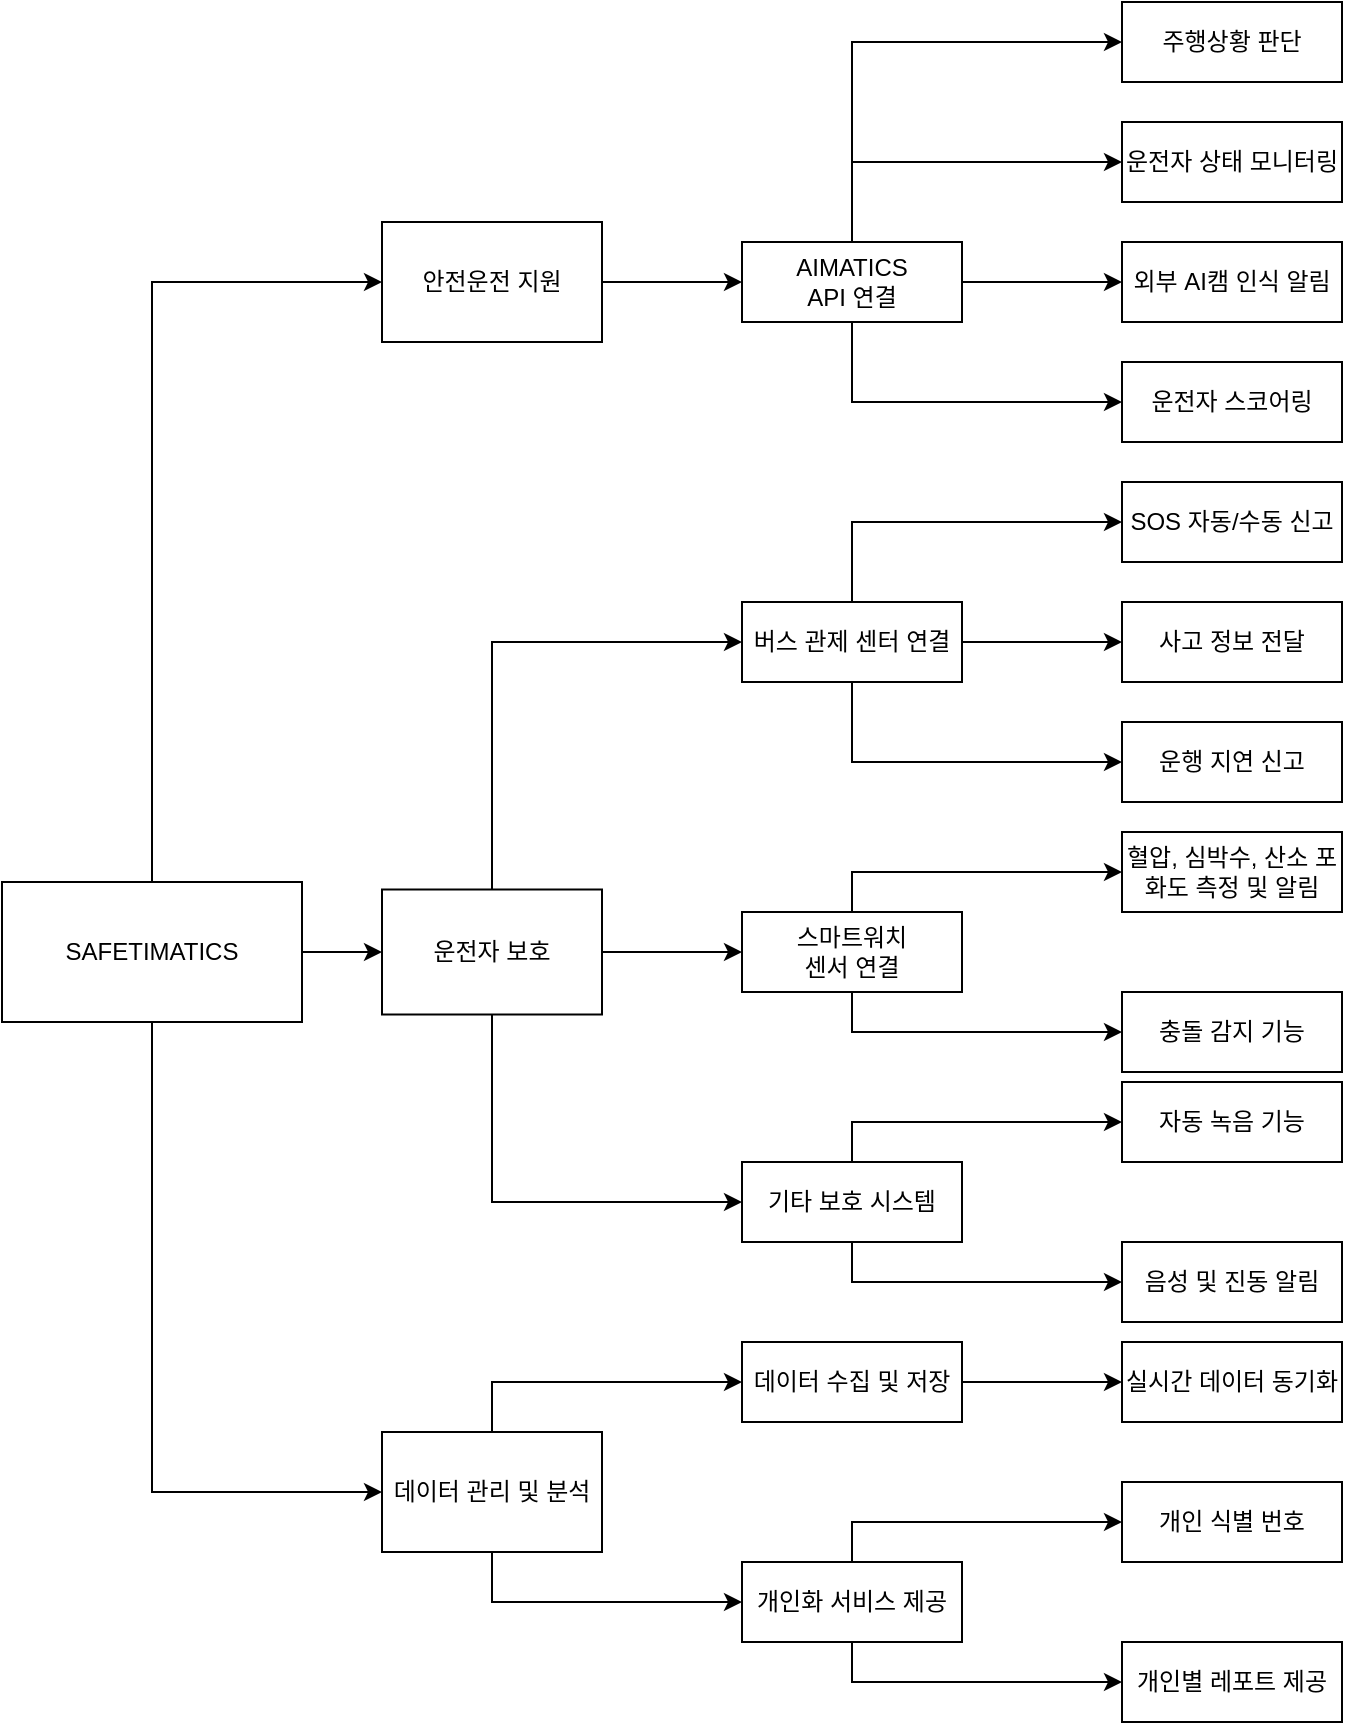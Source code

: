 <mxfile version="25.0.3" pages="3">
  <diagram name="페이지-1" id="l6jsERK50eljF_mwshCe">
    <mxGraphModel dx="695" dy="1899" grid="1" gridSize="10" guides="1" tooltips="1" connect="1" arrows="1" fold="1" page="1" pageScale="1" pageWidth="827" pageHeight="1169" math="0" shadow="0">
      <root>
        <mxCell id="0" />
        <mxCell id="1" parent="0" />
        <mxCell id="mBaUsVRjei22sfl_zwiO-31" style="edgeStyle=orthogonalEdgeStyle;rounded=0;orthogonalLoop=1;jettySize=auto;html=1;exitX=0.5;exitY=0;exitDx=0;exitDy=0;entryX=0;entryY=0.5;entryDx=0;entryDy=0;movable=1;cloneable=1;deletable=1;" parent="1" source="mBaUsVRjei22sfl_zwiO-1" target="mBaUsVRjei22sfl_zwiO-2" edge="1">
          <mxGeometry relative="1" as="geometry" />
        </mxCell>
        <mxCell id="mBaUsVRjei22sfl_zwiO-32" style="edgeStyle=orthogonalEdgeStyle;rounded=0;orthogonalLoop=1;jettySize=auto;html=1;exitX=0.5;exitY=1;exitDx=0;exitDy=0;entryX=0;entryY=0.5;entryDx=0;entryDy=0;movable=1;cloneable=1;deletable=1;" parent="1" source="mBaUsVRjei22sfl_zwiO-1" target="mBaUsVRjei22sfl_zwiO-4" edge="1">
          <mxGeometry relative="1" as="geometry" />
        </mxCell>
        <mxCell id="mBaUsVRjei22sfl_zwiO-33" style="edgeStyle=orthogonalEdgeStyle;rounded=0;orthogonalLoop=1;jettySize=auto;html=1;exitX=1;exitY=0.5;exitDx=0;exitDy=0;entryX=0;entryY=0.5;entryDx=0;entryDy=0;movable=1;cloneable=1;deletable=1;" parent="1" source="mBaUsVRjei22sfl_zwiO-1" target="mBaUsVRjei22sfl_zwiO-3" edge="1">
          <mxGeometry relative="1" as="geometry" />
        </mxCell>
        <mxCell id="mBaUsVRjei22sfl_zwiO-1" value="SAFETIMATICS" style="rounded=0;whiteSpace=wrap;html=1;movable=1;cloneable=1;deletable=1;" parent="1" vertex="1">
          <mxGeometry x="50" y="310" width="150" height="70" as="geometry" />
        </mxCell>
        <mxCell id="kzmwCPAxyPMJvmSYChxt-3" style="edgeStyle=orthogonalEdgeStyle;rounded=0;orthogonalLoop=1;jettySize=auto;html=1;exitX=1;exitY=0.5;exitDx=0;exitDy=0;" parent="1" source="mBaUsVRjei22sfl_zwiO-2" target="kzmwCPAxyPMJvmSYChxt-1" edge="1">
          <mxGeometry relative="1" as="geometry" />
        </mxCell>
        <mxCell id="mBaUsVRjei22sfl_zwiO-2" value="&lt;span style=&quot;background-color: initial;&quot;&gt;안전운전 지원&lt;/span&gt;" style="rounded=0;whiteSpace=wrap;html=1;movable=1;cloneable=1;deletable=1;" parent="1" vertex="1">
          <mxGeometry x="240" y="-20" width="110" height="60" as="geometry" />
        </mxCell>
        <mxCell id="kzmwCPAxyPMJvmSYChxt-11" style="edgeStyle=orthogonalEdgeStyle;rounded=0;orthogonalLoop=1;jettySize=auto;html=1;exitX=1;exitY=0.5;exitDx=0;exitDy=0;entryX=0;entryY=0.5;entryDx=0;entryDy=0;" parent="1" source="mBaUsVRjei22sfl_zwiO-3" target="kzmwCPAxyPMJvmSYChxt-9" edge="1">
          <mxGeometry relative="1" as="geometry" />
        </mxCell>
        <mxCell id="kzmwCPAxyPMJvmSYChxt-12" style="edgeStyle=orthogonalEdgeStyle;rounded=0;orthogonalLoop=1;jettySize=auto;html=1;exitX=0.5;exitY=0;exitDx=0;exitDy=0;entryX=0;entryY=0.5;entryDx=0;entryDy=0;" parent="1" source="mBaUsVRjei22sfl_zwiO-3" target="kzmwCPAxyPMJvmSYChxt-8" edge="1">
          <mxGeometry relative="1" as="geometry" />
        </mxCell>
        <mxCell id="kzmwCPAxyPMJvmSYChxt-28" style="edgeStyle=orthogonalEdgeStyle;rounded=0;orthogonalLoop=1;jettySize=auto;html=1;exitX=0.5;exitY=1;exitDx=0;exitDy=0;entryX=0;entryY=0.5;entryDx=0;entryDy=0;" parent="1" source="mBaUsVRjei22sfl_zwiO-3" target="kzmwCPAxyPMJvmSYChxt-10" edge="1">
          <mxGeometry relative="1" as="geometry" />
        </mxCell>
        <mxCell id="mBaUsVRjei22sfl_zwiO-3" value="운전자 보호" style="rounded=0;whiteSpace=wrap;html=1;movable=1;cloneable=1;deletable=1;" parent="1" vertex="1">
          <mxGeometry x="240" y="313.75" width="110" height="62.5" as="geometry" />
        </mxCell>
        <mxCell id="mBaUsVRjei22sfl_zwiO-43" style="edgeStyle=orthogonalEdgeStyle;rounded=0;orthogonalLoop=1;jettySize=auto;html=1;exitX=0.5;exitY=0;exitDx=0;exitDy=0;entryX=0;entryY=0.5;entryDx=0;entryDy=0;movable=1;cloneable=1;deletable=1;" parent="1" source="mBaUsVRjei22sfl_zwiO-4" target="mBaUsVRjei22sfl_zwiO-17" edge="1">
          <mxGeometry relative="1" as="geometry" />
        </mxCell>
        <mxCell id="kzmwCPAxyPMJvmSYChxt-34" style="edgeStyle=orthogonalEdgeStyle;rounded=0;orthogonalLoop=1;jettySize=auto;html=1;exitX=0.5;exitY=1;exitDx=0;exitDy=0;entryX=0;entryY=0.5;entryDx=0;entryDy=0;" parent="1" source="mBaUsVRjei22sfl_zwiO-4" target="mBaUsVRjei22sfl_zwiO-18" edge="1">
          <mxGeometry relative="1" as="geometry" />
        </mxCell>
        <mxCell id="mBaUsVRjei22sfl_zwiO-4" value="데이터 관리 및 분석" style="rounded=0;whiteSpace=wrap;html=1;movable=1;cloneable=1;deletable=1;" parent="1" vertex="1">
          <mxGeometry x="240" y="585" width="110" height="60" as="geometry" />
        </mxCell>
        <mxCell id="mBaUsVRjei22sfl_zwiO-64" style="edgeStyle=orthogonalEdgeStyle;rounded=0;orthogonalLoop=1;jettySize=auto;html=1;exitX=1;exitY=0.5;exitDx=0;exitDy=0;entryX=0;entryY=0.5;entryDx=0;entryDy=0;movable=1;cloneable=1;deletable=1;" parent="1" source="mBaUsVRjei22sfl_zwiO-17" target="mBaUsVRjei22sfl_zwiO-63" edge="1">
          <mxGeometry relative="1" as="geometry" />
        </mxCell>
        <mxCell id="mBaUsVRjei22sfl_zwiO-17" value="데이터 수집 및 저장" style="rounded=0;whiteSpace=wrap;html=1;movable=1;cloneable=1;deletable=1;" parent="1" vertex="1">
          <mxGeometry x="420" y="540" width="110" height="40" as="geometry" />
        </mxCell>
        <mxCell id="mBaUsVRjei22sfl_zwiO-67" style="edgeStyle=orthogonalEdgeStyle;rounded=0;orthogonalLoop=1;jettySize=auto;html=1;exitX=0.5;exitY=0;exitDx=0;exitDy=0;entryX=0;entryY=0.5;entryDx=0;entryDy=0;movable=1;cloneable=1;deletable=1;" parent="1" source="mBaUsVRjei22sfl_zwiO-18" target="mBaUsVRjei22sfl_zwiO-65" edge="1">
          <mxGeometry relative="1" as="geometry" />
        </mxCell>
        <mxCell id="mBaUsVRjei22sfl_zwiO-68" style="edgeStyle=orthogonalEdgeStyle;rounded=0;orthogonalLoop=1;jettySize=auto;html=1;exitX=0.5;exitY=1;exitDx=0;exitDy=0;entryX=0;entryY=0.5;entryDx=0;entryDy=0;movable=1;cloneable=1;deletable=1;" parent="1" source="mBaUsVRjei22sfl_zwiO-18" target="mBaUsVRjei22sfl_zwiO-66" edge="1">
          <mxGeometry relative="1" as="geometry" />
        </mxCell>
        <mxCell id="mBaUsVRjei22sfl_zwiO-18" value="개인화 서비스 제공" style="rounded=0;whiteSpace=wrap;html=1;movable=1;cloneable=1;deletable=1;" parent="1" vertex="1">
          <mxGeometry x="420" y="650" width="110" height="40" as="geometry" />
        </mxCell>
        <mxCell id="mBaUsVRjei22sfl_zwiO-63" value="실시간 데이터 동기화" style="rounded=0;whiteSpace=wrap;html=1;movable=1;cloneable=1;deletable=1;" parent="1" vertex="1">
          <mxGeometry x="610" y="540" width="110" height="40" as="geometry" />
        </mxCell>
        <mxCell id="mBaUsVRjei22sfl_zwiO-65" value="개인 식별 번호" style="rounded=0;whiteSpace=wrap;html=1;movable=1;cloneable=1;deletable=1;" parent="1" vertex="1">
          <mxGeometry x="610" y="610" width="110" height="40" as="geometry" />
        </mxCell>
        <mxCell id="mBaUsVRjei22sfl_zwiO-66" value="개인별 레포트 제공" style="rounded=0;whiteSpace=wrap;html=1;movable=1;cloneable=1;deletable=1;" parent="1" vertex="1">
          <mxGeometry x="610" y="690" width="110" height="40" as="geometry" />
        </mxCell>
        <mxCell id="kzmwCPAxyPMJvmSYChxt-6" style="edgeStyle=orthogonalEdgeStyle;rounded=0;orthogonalLoop=1;jettySize=auto;html=1;exitX=0.5;exitY=0;exitDx=0;exitDy=0;entryX=0;entryY=0.5;entryDx=0;entryDy=0;" parent="1" source="kzmwCPAxyPMJvmSYChxt-1" target="kzmwCPAxyPMJvmSYChxt-2" edge="1">
          <mxGeometry relative="1" as="geometry" />
        </mxCell>
        <mxCell id="kzmwCPAxyPMJvmSYChxt-7" style="edgeStyle=orthogonalEdgeStyle;rounded=0;orthogonalLoop=1;jettySize=auto;html=1;exitX=0.5;exitY=1;exitDx=0;exitDy=0;entryX=0;entryY=0.5;entryDx=0;entryDy=0;" parent="1" source="kzmwCPAxyPMJvmSYChxt-1" target="kzmwCPAxyPMJvmSYChxt-5" edge="1">
          <mxGeometry relative="1" as="geometry" />
        </mxCell>
        <mxCell id="kzmwCPAxyPMJvmSYChxt-33" style="edgeStyle=orthogonalEdgeStyle;rounded=0;orthogonalLoop=1;jettySize=auto;html=1;exitX=1;exitY=0.5;exitDx=0;exitDy=0;entryX=0;entryY=0.5;entryDx=0;entryDy=0;" parent="1" source="kzmwCPAxyPMJvmSYChxt-1" target="kzmwCPAxyPMJvmSYChxt-32" edge="1">
          <mxGeometry relative="1" as="geometry" />
        </mxCell>
        <mxCell id="6TGhr4ej5p2eb3gdCx7F-2" style="edgeStyle=orthogonalEdgeStyle;rounded=0;orthogonalLoop=1;jettySize=auto;html=1;exitX=0.5;exitY=0;exitDx=0;exitDy=0;entryX=0;entryY=0.5;entryDx=0;entryDy=0;" edge="1" parent="1" source="kzmwCPAxyPMJvmSYChxt-1" target="6TGhr4ej5p2eb3gdCx7F-1">
          <mxGeometry relative="1" as="geometry" />
        </mxCell>
        <mxCell id="kzmwCPAxyPMJvmSYChxt-1" value="AIMATICS&lt;div&gt;API 연결&lt;/div&gt;" style="rounded=0;whiteSpace=wrap;html=1;movable=1;cloneable=1;deletable=1;" parent="1" vertex="1">
          <mxGeometry x="420" y="-10" width="110" height="40" as="geometry" />
        </mxCell>
        <mxCell id="kzmwCPAxyPMJvmSYChxt-2" value="운전자 상태 모니터링" style="rounded=0;whiteSpace=wrap;html=1;movable=1;cloneable=1;deletable=1;" parent="1" vertex="1">
          <mxGeometry x="610" y="-70" width="110" height="40" as="geometry" />
        </mxCell>
        <mxCell id="kzmwCPAxyPMJvmSYChxt-5" value="운전자 스코어링" style="rounded=0;whiteSpace=wrap;html=1;movable=1;cloneable=1;deletable=1;" parent="1" vertex="1">
          <mxGeometry x="610" y="50" width="110" height="40" as="geometry" />
        </mxCell>
        <mxCell id="kzmwCPAxyPMJvmSYChxt-18" style="edgeStyle=orthogonalEdgeStyle;rounded=0;orthogonalLoop=1;jettySize=auto;html=1;exitX=0.5;exitY=0;exitDx=0;exitDy=0;entryX=0;entryY=0.5;entryDx=0;entryDy=0;" parent="1" source="kzmwCPAxyPMJvmSYChxt-8" target="kzmwCPAxyPMJvmSYChxt-13" edge="1">
          <mxGeometry relative="1" as="geometry" />
        </mxCell>
        <mxCell id="kzmwCPAxyPMJvmSYChxt-19" style="edgeStyle=orthogonalEdgeStyle;rounded=0;orthogonalLoop=1;jettySize=auto;html=1;exitX=1;exitY=0.5;exitDx=0;exitDy=0;entryX=0;entryY=0.5;entryDx=0;entryDy=0;" parent="1" source="kzmwCPAxyPMJvmSYChxt-8" target="kzmwCPAxyPMJvmSYChxt-14" edge="1">
          <mxGeometry relative="1" as="geometry" />
        </mxCell>
        <mxCell id="kzmwCPAxyPMJvmSYChxt-20" style="edgeStyle=orthogonalEdgeStyle;rounded=0;orthogonalLoop=1;jettySize=auto;html=1;exitX=0.5;exitY=1;exitDx=0;exitDy=0;entryX=0;entryY=0.5;entryDx=0;entryDy=0;" parent="1" source="kzmwCPAxyPMJvmSYChxt-8" target="kzmwCPAxyPMJvmSYChxt-15" edge="1">
          <mxGeometry relative="1" as="geometry" />
        </mxCell>
        <mxCell id="kzmwCPAxyPMJvmSYChxt-8" value="버스 관제 센터 연결" style="rounded=0;whiteSpace=wrap;html=1;movable=1;cloneable=1;deletable=1;" parent="1" vertex="1">
          <mxGeometry x="420" y="170" width="110" height="40" as="geometry" />
        </mxCell>
        <mxCell id="kzmwCPAxyPMJvmSYChxt-24" style="edgeStyle=orthogonalEdgeStyle;rounded=0;orthogonalLoop=1;jettySize=auto;html=1;exitX=0.5;exitY=0;exitDx=0;exitDy=0;entryX=0;entryY=0.5;entryDx=0;entryDy=0;" parent="1" source="kzmwCPAxyPMJvmSYChxt-9" target="kzmwCPAxyPMJvmSYChxt-16" edge="1">
          <mxGeometry relative="1" as="geometry" />
        </mxCell>
        <mxCell id="kzmwCPAxyPMJvmSYChxt-25" style="edgeStyle=orthogonalEdgeStyle;rounded=0;orthogonalLoop=1;jettySize=auto;html=1;exitX=0.5;exitY=1;exitDx=0;exitDy=0;entryX=0;entryY=0.5;entryDx=0;entryDy=0;" parent="1" source="kzmwCPAxyPMJvmSYChxt-9" target="kzmwCPAxyPMJvmSYChxt-23" edge="1">
          <mxGeometry relative="1" as="geometry" />
        </mxCell>
        <mxCell id="kzmwCPAxyPMJvmSYChxt-9" value="스마트워치&lt;div&gt;센서 연결&lt;/div&gt;" style="rounded=0;whiteSpace=wrap;html=1;movable=1;cloneable=1;deletable=1;" parent="1" vertex="1">
          <mxGeometry x="420" y="325" width="110" height="40" as="geometry" />
        </mxCell>
        <mxCell id="6TGhr4ej5p2eb3gdCx7F-3" style="edgeStyle=orthogonalEdgeStyle;rounded=0;orthogonalLoop=1;jettySize=auto;html=1;exitX=0.5;exitY=0;exitDx=0;exitDy=0;entryX=0;entryY=0.5;entryDx=0;entryDy=0;" edge="1" parent="1" source="kzmwCPAxyPMJvmSYChxt-10" target="kzmwCPAxyPMJvmSYChxt-27">
          <mxGeometry relative="1" as="geometry" />
        </mxCell>
        <mxCell id="6TGhr4ej5p2eb3gdCx7F-5" style="edgeStyle=orthogonalEdgeStyle;rounded=0;orthogonalLoop=1;jettySize=auto;html=1;exitX=0.5;exitY=1;exitDx=0;exitDy=0;entryX=0;entryY=0.5;entryDx=0;entryDy=0;" edge="1" parent="1" source="kzmwCPAxyPMJvmSYChxt-10" target="6TGhr4ej5p2eb3gdCx7F-4">
          <mxGeometry relative="1" as="geometry" />
        </mxCell>
        <mxCell id="kzmwCPAxyPMJvmSYChxt-10" value="기타 보호 시스템" style="rounded=0;whiteSpace=wrap;html=1;movable=1;cloneable=1;deletable=1;" parent="1" vertex="1">
          <mxGeometry x="420" y="450" width="110" height="40" as="geometry" />
        </mxCell>
        <mxCell id="kzmwCPAxyPMJvmSYChxt-13" value="SOS 자동/수동 신고" style="rounded=0;whiteSpace=wrap;html=1;movable=1;cloneable=1;deletable=1;" parent="1" vertex="1">
          <mxGeometry x="610" y="110" width="110" height="40" as="geometry" />
        </mxCell>
        <mxCell id="kzmwCPAxyPMJvmSYChxt-14" value="사고 정보 전달" style="rounded=0;whiteSpace=wrap;html=1;movable=1;cloneable=1;deletable=1;" parent="1" vertex="1">
          <mxGeometry x="610" y="170" width="110" height="40" as="geometry" />
        </mxCell>
        <mxCell id="kzmwCPAxyPMJvmSYChxt-15" value="운행 지연 신고" style="rounded=0;whiteSpace=wrap;html=1;movable=1;cloneable=1;deletable=1;" parent="1" vertex="1">
          <mxGeometry x="610" y="230" width="110" height="40" as="geometry" />
        </mxCell>
        <mxCell id="kzmwCPAxyPMJvmSYChxt-16" value="혈압, 심박수, 산소 포화도 측정 및 알림" style="rounded=0;whiteSpace=wrap;html=1;movable=1;cloneable=1;deletable=1;" parent="1" vertex="1">
          <mxGeometry x="610" y="285" width="110" height="40" as="geometry" />
        </mxCell>
        <mxCell id="kzmwCPAxyPMJvmSYChxt-23" value="충돌 감지 기능" style="rounded=0;whiteSpace=wrap;html=1;movable=1;cloneable=1;deletable=1;" parent="1" vertex="1">
          <mxGeometry x="610" y="365" width="110" height="40" as="geometry" />
        </mxCell>
        <mxCell id="kzmwCPAxyPMJvmSYChxt-27" value="자동 녹음 기능" style="rounded=0;whiteSpace=wrap;html=1;movable=1;cloneable=1;deletable=1;" parent="1" vertex="1">
          <mxGeometry x="610" y="410" width="110" height="40" as="geometry" />
        </mxCell>
        <mxCell id="kzmwCPAxyPMJvmSYChxt-32" value="외부 AI캠 인식 알림" style="rounded=0;whiteSpace=wrap;html=1;movable=1;cloneable=1;deletable=1;" parent="1" vertex="1">
          <mxGeometry x="610" y="-10" width="110" height="40" as="geometry" />
        </mxCell>
        <mxCell id="6TGhr4ej5p2eb3gdCx7F-1" value="주행상황 판단" style="rounded=0;whiteSpace=wrap;html=1;movable=1;cloneable=1;deletable=1;" vertex="1" parent="1">
          <mxGeometry x="610" y="-130" width="110" height="40" as="geometry" />
        </mxCell>
        <mxCell id="6TGhr4ej5p2eb3gdCx7F-4" value="음성 및 진동 알림" style="rounded=0;whiteSpace=wrap;html=1;movable=1;cloneable=1;deletable=1;" vertex="1" parent="1">
          <mxGeometry x="610" y="490" width="110" height="40" as="geometry" />
        </mxCell>
      </root>
    </mxGraphModel>
  </diagram>
  <diagram id="6OB_MRdJddkfXvSc6wAI" name="페이지-2">
    <mxGraphModel dx="1622" dy="1166" grid="1" gridSize="10" guides="1" tooltips="1" connect="1" arrows="1" fold="1" page="0" pageScale="1" pageWidth="827" pageHeight="1169" math="0" shadow="0">
      <root>
        <mxCell id="0" />
        <mxCell id="1" parent="0" />
        <mxCell id="8IqSX-kD89b2BUwdz8Q9-54" value="" style="rounded=1;whiteSpace=wrap;html=1;" parent="1" vertex="1">
          <mxGeometry x="-470" y="-130" width="580" height="640" as="geometry" />
        </mxCell>
        <mxCell id="8IqSX-kD89b2BUwdz8Q9-25" style="edgeStyle=orthogonalEdgeStyle;rounded=0;orthogonalLoop=1;jettySize=auto;html=1;exitX=0.5;exitY=1;exitDx=0;exitDy=0;entryX=0.5;entryY=0;entryDx=0;entryDy=0;" parent="1" source="8IqSX-kD89b2BUwdz8Q9-2" target="8IqSX-kD89b2BUwdz8Q9-22" edge="1">
          <mxGeometry relative="1" as="geometry" />
        </mxCell>
        <mxCell id="8IqSX-kD89b2BUwdz8Q9-2" value="A.I.CAM&lt;div&gt;Roadscope&lt;/div&gt;" style="rounded=1;whiteSpace=wrap;html=1;fillColor=#EDEDED;" parent="1" vertex="1">
          <mxGeometry x="-383" y="-59" width="120" height="60" as="geometry" />
        </mxCell>
        <mxCell id="8IqSX-kD89b2BUwdz8Q9-36" style="edgeStyle=orthogonalEdgeStyle;rounded=0;orthogonalLoop=1;jettySize=auto;html=1;exitX=1;exitY=0.5;exitDx=0;exitDy=0;entryX=0.5;entryY=0;entryDx=0;entryDy=0;" parent="1" source="8IqSX-kD89b2BUwdz8Q9-3" target="8IqSX-kD89b2BUwdz8Q9-28" edge="1">
          <mxGeometry relative="1" as="geometry" />
        </mxCell>
        <mxCell id="8IqSX-kD89b2BUwdz8Q9-3" value="&lt;span style=&quot;background-color: initial;&quot;&gt;스마트워치&lt;/span&gt;" style="rounded=1;whiteSpace=wrap;html=1;fillColor=#EDEDED;" parent="1" vertex="1">
          <mxGeometry x="-154" y="-59" width="120" height="60" as="geometry" />
        </mxCell>
        <mxCell id="8IqSX-kD89b2BUwdz8Q9-7" value="" style="edgeStyle=orthogonalEdgeStyle;rounded=0;orthogonalLoop=1;jettySize=auto;html=1;exitX=0.5;exitY=1;exitDx=0;exitDy=0;entryX=0.5;entryY=0;entryDx=0;entryDy=0;" parent="1" source="8IqSX-kD89b2BUwdz8Q9-4" target="8IqSX-kD89b2BUwdz8Q9-6" edge="1">
          <mxGeometry x="-0.231" y="14" relative="1" as="geometry">
            <mxPoint as="offset" />
          </mxGeometry>
        </mxCell>
        <mxCell id="8IqSX-kD89b2BUwdz8Q9-4" value="4G-LTE&lt;div&gt;Router&lt;/div&gt;" style="rounded=1;whiteSpace=wrap;html=1;" parent="1" vertex="1">
          <mxGeometry x="-383" y="151" width="120" height="60" as="geometry" />
        </mxCell>
        <mxCell id="8IqSX-kD89b2BUwdz8Q9-6" value="클라우드" style="rounded=1;whiteSpace=wrap;html=1;fillColor=#EDEDED;" parent="1" vertex="1">
          <mxGeometry x="-383" y="262" width="120" height="60" as="geometry" />
        </mxCell>
        <mxCell id="8IqSX-kD89b2BUwdz8Q9-34" style="edgeStyle=orthogonalEdgeStyle;rounded=0;orthogonalLoop=1;jettySize=auto;html=1;exitX=0.5;exitY=0;exitDx=0;exitDy=0;entryX=0.5;entryY=1;entryDx=0;entryDy=0;" parent="1" source="8IqSX-kD89b2BUwdz8Q9-8" target="8IqSX-kD89b2BUwdz8Q9-27" edge="1">
          <mxGeometry relative="1" as="geometry" />
        </mxCell>
        <mxCell id="8IqSX-kD89b2BUwdz8Q9-8" value="Server" style="rounded=1;whiteSpace=wrap;html=1;fillColor=#EDEDED;" parent="1" vertex="1">
          <mxGeometry x="-154" y="262" width="120" height="60" as="geometry" />
        </mxCell>
        <mxCell id="8IqSX-kD89b2BUwdz8Q9-9" value="API" style="endArrow=classic;startArrow=classic;html=1;rounded=0;exitX=1;exitY=0.5;exitDx=0;exitDy=0;entryX=0;entryY=0.5;entryDx=0;entryDy=0;" parent="1" source="8IqSX-kD89b2BUwdz8Q9-6" target="8IqSX-kD89b2BUwdz8Q9-8" edge="1">
          <mxGeometry width="50" height="50" relative="1" as="geometry">
            <mxPoint x="-31" y="221" as="sourcePoint" />
            <mxPoint x="19" y="171" as="targetPoint" />
          </mxGeometry>
        </mxCell>
        <mxCell id="8IqSX-kD89b2BUwdz8Q9-10" value="aid 웹 서비스" style="rounded=1;whiteSpace=wrap;html=1;fillColor=#EDEDED;" parent="1" vertex="1">
          <mxGeometry x="-154" y="389" width="120" height="60" as="geometry" />
        </mxCell>
        <mxCell id="8IqSX-kD89b2BUwdz8Q9-26" style="edgeStyle=orthogonalEdgeStyle;rounded=0;orthogonalLoop=1;jettySize=auto;html=1;exitX=0.5;exitY=1;exitDx=0;exitDy=0;entryX=0.5;entryY=0;entryDx=0;entryDy=0;" parent="1" source="8IqSX-kD89b2BUwdz8Q9-22" target="8IqSX-kD89b2BUwdz8Q9-4" edge="1">
          <mxGeometry relative="1" as="geometry" />
        </mxCell>
        <mxCell id="8IqSX-kD89b2BUwdz8Q9-22" value="사각지대 및&lt;div&gt;위험 운전 감지&lt;/div&gt;" style="ellipse;whiteSpace=wrap;html=1;" parent="1" vertex="1">
          <mxGeometry x="-383" y="36" width="120" height="80" as="geometry" />
        </mxCell>
        <mxCell id="8IqSX-kD89b2BUwdz8Q9-35" style="edgeStyle=orthogonalEdgeStyle;rounded=0;orthogonalLoop=1;jettySize=auto;html=1;exitX=0.5;exitY=0;exitDx=0;exitDy=0;entryX=0.5;entryY=1;entryDx=0;entryDy=0;" parent="1" source="8IqSX-kD89b2BUwdz8Q9-27" target="8IqSX-kD89b2BUwdz8Q9-3" edge="1">
          <mxGeometry relative="1" as="geometry" />
        </mxCell>
        <mxCell id="8IqSX-kD89b2BUwdz8Q9-27" value="&lt;span style=&quot;font-size: 11px; text-wrap-mode: nowrap;&quot;&gt;실시간 AI캠&lt;/span&gt;&lt;div style=&quot;font-size: 11px; text-wrap-mode: nowrap;&quot;&gt;감지 경고&amp;nbsp;&lt;span style=&quot;background-color: initial;&quot;&gt;전송&lt;/span&gt;&lt;/div&gt;" style="ellipse;whiteSpace=wrap;html=1;" parent="1" vertex="1">
          <mxGeometry x="-154" y="36" width="120" height="80" as="geometry" />
        </mxCell>
        <mxCell id="8IqSX-kD89b2BUwdz8Q9-37" style="edgeStyle=orthogonalEdgeStyle;rounded=0;orthogonalLoop=1;jettySize=auto;html=1;exitX=0.5;exitY=1;exitDx=0;exitDy=0;entryX=1;entryY=0.5;entryDx=0;entryDy=0;" parent="1" source="8IqSX-kD89b2BUwdz8Q9-28" target="8IqSX-kD89b2BUwdz8Q9-8" edge="1">
          <mxGeometry relative="1" as="geometry" />
        </mxCell>
        <mxCell id="8IqSX-kD89b2BUwdz8Q9-28" value="&lt;span style=&quot;font-size: 11px; text-wrap-mode: nowrap;&quot;&gt;실시간 센서&amp;nbsp;&lt;/span&gt;&lt;div&gt;&lt;span style=&quot;font-size: 11px; text-wrap-mode: nowrap;&quot;&gt;데이터&amp;nbsp;&lt;/span&gt;&lt;span style=&quot;font-size: 11px; text-wrap-mode: nowrap; background-color: initial;&quot;&gt;수집&lt;/span&gt;&lt;/div&gt;&lt;div&gt;&lt;span style=&quot;font-size: 11px; text-wrap-mode: nowrap; background-color: initial;&quot;&gt;전송&lt;/span&gt;&lt;/div&gt;" style="ellipse;whiteSpace=wrap;html=1;" parent="1" vertex="1">
          <mxGeometry x="-30" y="141" width="120" height="80" as="geometry" />
        </mxCell>
        <mxCell id="8IqSX-kD89b2BUwdz8Q9-38" value="&lt;span style=&quot;font-size: 11px; text-wrap-mode: nowrap;&quot;&gt;데이터 수집&lt;/span&gt;&lt;div&gt;&lt;span style=&quot;font-size: 11px; text-wrap-mode: nowrap;&quot;&gt;및 분석&lt;/span&gt;&lt;/div&gt;" style="ellipse;whiteSpace=wrap;html=1;" parent="1" vertex="1">
          <mxGeometry x="-383" y="379" width="120" height="80" as="geometry" />
        </mxCell>
        <mxCell id="8IqSX-kD89b2BUwdz8Q9-41" value="" style="endArrow=classic;startArrow=classic;html=1;rounded=0;exitX=0.5;exitY=1;exitDx=0;exitDy=0;entryX=0.5;entryY=0;entryDx=0;entryDy=0;" parent="1" source="8IqSX-kD89b2BUwdz8Q9-6" target="8IqSX-kD89b2BUwdz8Q9-38" edge="1">
          <mxGeometry width="50" height="50" relative="1" as="geometry">
            <mxPoint x="-141" y="161" as="sourcePoint" />
            <mxPoint x="-91" y="111" as="targetPoint" />
          </mxGeometry>
        </mxCell>
        <mxCell id="8IqSX-kD89b2BUwdz8Q9-42" value="" style="endArrow=classic;startArrow=classic;html=1;rounded=0;exitX=0;exitY=0.5;exitDx=0;exitDy=0;entryX=1;entryY=0.5;entryDx=0;entryDy=0;" parent="1" source="8IqSX-kD89b2BUwdz8Q9-10" target="8IqSX-kD89b2BUwdz8Q9-38" edge="1">
          <mxGeometry width="50" height="50" relative="1" as="geometry">
            <mxPoint x="-141" y="161" as="sourcePoint" />
            <mxPoint x="-196" y="91" as="targetPoint" />
          </mxGeometry>
        </mxCell>
        <mxCell id="8IqSX-kD89b2BUwdz8Q9-47" value="" style="endArrow=none;dashed=1;html=1;dashPattern=1 3;strokeWidth=2;rounded=0;" parent="1" edge="1">
          <mxGeometry width="50" height="50" relative="1" as="geometry">
            <mxPoint x="-426" y="470" as="sourcePoint" />
            <mxPoint x="-426" y="-82" as="targetPoint" />
          </mxGeometry>
        </mxCell>
        <mxCell id="8IqSX-kD89b2BUwdz8Q9-48" value="" style="endArrow=none;dashed=1;html=1;dashPattern=1 3;strokeWidth=2;rounded=0;" parent="1" edge="1">
          <mxGeometry width="50" height="50" relative="1" as="geometry">
            <mxPoint x="-220" y="350" as="sourcePoint" />
            <mxPoint x="-220" y="-80" as="targetPoint" />
          </mxGeometry>
        </mxCell>
        <mxCell id="8IqSX-kD89b2BUwdz8Q9-49" value="" style="endArrow=none;dashed=1;html=1;dashPattern=1 3;strokeWidth=2;rounded=0;" parent="1" edge="1">
          <mxGeometry width="50" height="50" relative="1" as="geometry">
            <mxPoint x="-220" y="-80" as="sourcePoint" />
            <mxPoint x="-429" y="-80" as="targetPoint" />
          </mxGeometry>
        </mxCell>
        <mxCell id="8IqSX-kD89b2BUwdz8Q9-50" value="" style="endArrow=none;dashed=1;html=1;dashPattern=1 3;strokeWidth=2;rounded=0;" parent="1" edge="1">
          <mxGeometry width="50" height="50" relative="1" as="geometry">
            <mxPoint x="10" y="480" as="sourcePoint" />
            <mxPoint x="-430" y="480" as="targetPoint" />
          </mxGeometry>
        </mxCell>
        <mxCell id="8IqSX-kD89b2BUwdz8Q9-51" value="" style="endArrow=none;dashed=1;html=1;dashPattern=1 3;strokeWidth=2;rounded=0;" parent="1" edge="1">
          <mxGeometry width="50" height="50" relative="1" as="geometry">
            <mxPoint x="10" y="470" as="sourcePoint" />
            <mxPoint x="10" y="350" as="targetPoint" />
          </mxGeometry>
        </mxCell>
        <mxCell id="8IqSX-kD89b2BUwdz8Q9-52" value="" style="endArrow=none;dashed=1;html=1;dashPattern=1 3;strokeWidth=2;rounded=0;" parent="1" edge="1">
          <mxGeometry width="50" height="50" relative="1" as="geometry">
            <mxPoint x="10" y="350" as="sourcePoint" />
            <mxPoint x="-220" y="350" as="targetPoint" />
          </mxGeometry>
        </mxCell>
        <mxCell id="8IqSX-kD89b2BUwdz8Q9-53" value="AIMATICS" style="text;html=1;align=center;verticalAlign=middle;resizable=0;points=[];autosize=1;strokeColor=none;fillColor=none;" parent="1" vertex="1">
          <mxGeometry x="-430" y="-112" width="80" height="30" as="geometry" />
        </mxCell>
        <mxCell id="8IqSX-kD89b2BUwdz8Q9-55" value="&lt;font style=&quot;font-size: 18px;&quot;&gt;&lt;b&gt;SAFETIMATICS&lt;/b&gt;&lt;/font&gt;" style="text;html=1;align=center;verticalAlign=middle;resizable=0;points=[];autosize=1;strokeColor=none;fillColor=none;" parent="1" vertex="1">
          <mxGeometry x="-260" y="-170" width="160" height="40" as="geometry" />
        </mxCell>
      </root>
    </mxGraphModel>
  </diagram>
  <diagram id="t02feFB2NrVQyLMN-R6v" name="페이지-3">
    <mxGraphModel dx="675" dy="921" grid="0" gridSize="10" guides="1" tooltips="1" connect="1" arrows="1" fold="1" page="0" pageScale="1" pageWidth="827" pageHeight="1169" math="0" shadow="0">
      <root>
        <mxCell id="0" />
        <mxCell id="1" parent="0" />
        <mxCell id="iGX2UbNs9hSxGfQQ7623-55" style="edgeStyle=orthogonalEdgeStyle;rounded=0;orthogonalLoop=1;jettySize=auto;html=1;exitX=0.5;exitY=1;exitDx=0;exitDy=0;entryX=0.5;entryY=0;entryDx=0;entryDy=0;" edge="1" parent="1" source="FmA28T8u4epWjLxd7Why-1" target="FmA28T8u4epWjLxd7Why-2">
          <mxGeometry relative="1" as="geometry" />
        </mxCell>
        <mxCell id="iGX2UbNs9hSxGfQQ7623-56" style="edgeStyle=orthogonalEdgeStyle;rounded=0;orthogonalLoop=1;jettySize=auto;html=1;exitX=0.5;exitY=1;exitDx=0;exitDy=0;entryX=0.5;entryY=0;entryDx=0;entryDy=0;" edge="1" parent="1" source="FmA28T8u4epWjLxd7Why-1" target="FmA28T8u4epWjLxd7Why-4">
          <mxGeometry relative="1" as="geometry" />
        </mxCell>
        <mxCell id="FmA28T8u4epWjLxd7Why-1" value="SAFETIMATICS 설계" style="rounded=0;whiteSpace=wrap;html=1;fillColor=#FFB366;" parent="1" vertex="1">
          <mxGeometry x="334" y="-96" width="148" height="46" as="geometry" />
        </mxCell>
        <mxCell id="iGX2UbNs9hSxGfQQ7623-1" style="edgeStyle=orthogonalEdgeStyle;rounded=0;orthogonalLoop=1;jettySize=auto;html=1;exitX=0;exitY=0.5;exitDx=0;exitDy=0;entryX=0;entryY=0.5;entryDx=0;entryDy=0;" edge="1" parent="1" source="FmA28T8u4epWjLxd7Why-2" target="FmA28T8u4epWjLxd7Why-6">
          <mxGeometry relative="1" as="geometry" />
        </mxCell>
        <mxCell id="iGX2UbNs9hSxGfQQ7623-2" style="edgeStyle=orthogonalEdgeStyle;rounded=0;orthogonalLoop=1;jettySize=auto;html=1;exitX=0;exitY=0.5;exitDx=0;exitDy=0;entryX=0;entryY=0.5;entryDx=0;entryDy=0;" edge="1" parent="1" source="FmA28T8u4epWjLxd7Why-2" target="FmA28T8u4epWjLxd7Why-7">
          <mxGeometry relative="1" as="geometry" />
        </mxCell>
        <mxCell id="iGX2UbNs9hSxGfQQ7623-3" style="edgeStyle=orthogonalEdgeStyle;rounded=0;orthogonalLoop=1;jettySize=auto;html=1;exitX=0;exitY=0.5;exitDx=0;exitDy=0;entryX=0;entryY=0.5;entryDx=0;entryDy=0;" edge="1" parent="1" source="FmA28T8u4epWjLxd7Why-2" target="FmA28T8u4epWjLxd7Why-8">
          <mxGeometry relative="1" as="geometry" />
        </mxCell>
        <mxCell id="FmA28T8u4epWjLxd7Why-2" value="시스템 설계" style="rounded=0;whiteSpace=wrap;html=1;fillColor=#FFFF99;" parent="1" vertex="1">
          <mxGeometry x="87" y="17" width="144" height="47" as="geometry" />
        </mxCell>
        <mxCell id="iGX2UbNs9hSxGfQQ7623-4" style="edgeStyle=orthogonalEdgeStyle;rounded=0;orthogonalLoop=1;jettySize=auto;html=1;exitX=0;exitY=0.5;exitDx=0;exitDy=0;entryX=0;entryY=0.5;entryDx=0;entryDy=0;" edge="1" parent="1" source="FmA28T8u4epWjLxd7Why-3" target="FmA28T8u4epWjLxd7Why-9">
          <mxGeometry relative="1" as="geometry" />
        </mxCell>
        <mxCell id="iGX2UbNs9hSxGfQQ7623-5" style="edgeStyle=orthogonalEdgeStyle;rounded=0;orthogonalLoop=1;jettySize=auto;html=1;exitX=0;exitY=0.5;exitDx=0;exitDy=0;entryX=0;entryY=0.5;entryDx=0;entryDy=0;" edge="1" parent="1" source="FmA28T8u4epWjLxd7Why-3" target="FmA28T8u4epWjLxd7Why-10">
          <mxGeometry relative="1" as="geometry" />
        </mxCell>
        <mxCell id="FmA28T8u4epWjLxd7Why-3" value="AIMATICS 시스템 연동" style="rounded=0;whiteSpace=wrap;html=1;fillColor=#FFFF99;" parent="1" vertex="1">
          <mxGeometry x="86" y="321" width="144" height="47" as="geometry" />
        </mxCell>
        <mxCell id="iGX2UbNs9hSxGfQQ7623-6" style="edgeStyle=orthogonalEdgeStyle;rounded=0;orthogonalLoop=1;jettySize=auto;html=1;exitX=0;exitY=0.5;exitDx=0;exitDy=0;entryX=0;entryY=0.5;entryDx=0;entryDy=0;" edge="1" parent="1" source="FmA28T8u4epWjLxd7Why-4" target="FmA28T8u4epWjLxd7Why-12">
          <mxGeometry relative="1" as="geometry" />
        </mxCell>
        <mxCell id="iGX2UbNs9hSxGfQQ7623-7" style="edgeStyle=orthogonalEdgeStyle;rounded=0;orthogonalLoop=1;jettySize=auto;html=1;exitX=0;exitY=0.5;exitDx=0;exitDy=0;entryX=0;entryY=0.5;entryDx=0;entryDy=0;" edge="1" parent="1" source="FmA28T8u4epWjLxd7Why-4" target="FmA28T8u4epWjLxd7Why-13">
          <mxGeometry relative="1" as="geometry" />
        </mxCell>
        <mxCell id="iGX2UbNs9hSxGfQQ7623-8" style="edgeStyle=orthogonalEdgeStyle;rounded=0;orthogonalLoop=1;jettySize=auto;html=1;exitX=0;exitY=0.5;exitDx=0;exitDy=0;entryX=0;entryY=0.5;entryDx=0;entryDy=0;" edge="1" parent="1" source="FmA28T8u4epWjLxd7Why-4" target="FmA28T8u4epWjLxd7Why-14">
          <mxGeometry relative="1" as="geometry" />
        </mxCell>
        <mxCell id="iGX2UbNs9hSxGfQQ7623-9" style="edgeStyle=orthogonalEdgeStyle;rounded=0;orthogonalLoop=1;jettySize=auto;html=1;exitX=0;exitY=0.5;exitDx=0;exitDy=0;entryX=0;entryY=0.5;entryDx=0;entryDy=0;" edge="1" parent="1" source="FmA28T8u4epWjLxd7Why-4" target="FmA28T8u4epWjLxd7Why-15">
          <mxGeometry relative="1" as="geometry" />
        </mxCell>
        <mxCell id="FmA28T8u4epWjLxd7Why-4" value="스마트워치 앱 개발" style="rounded=0;whiteSpace=wrap;html=1;fillColor=#FFFF99;" parent="1" vertex="1">
          <mxGeometry x="336" y="17" width="144" height="47" as="geometry" />
        </mxCell>
        <mxCell id="iGX2UbNs9hSxGfQQ7623-10" style="edgeStyle=orthogonalEdgeStyle;rounded=0;orthogonalLoop=1;jettySize=auto;html=1;exitX=0;exitY=0.5;exitDx=0;exitDy=0;entryX=0;entryY=0.5;entryDx=0;entryDy=0;" edge="1" parent="1" source="FmA28T8u4epWjLxd7Why-5" target="FmA28T8u4epWjLxd7Why-16">
          <mxGeometry relative="1" as="geometry" />
        </mxCell>
        <mxCell id="iGX2UbNs9hSxGfQQ7623-11" style="edgeStyle=orthogonalEdgeStyle;rounded=0;orthogonalLoop=1;jettySize=auto;html=1;exitX=0;exitY=0.5;exitDx=0;exitDy=0;entryX=0;entryY=0.5;entryDx=0;entryDy=0;" edge="1" parent="1" source="FmA28T8u4epWjLxd7Why-5" target="FmA28T8u4epWjLxd7Why-17">
          <mxGeometry relative="1" as="geometry" />
        </mxCell>
        <mxCell id="iGX2UbNs9hSxGfQQ7623-12" style="edgeStyle=orthogonalEdgeStyle;rounded=0;orthogonalLoop=1;jettySize=auto;html=1;exitX=0;exitY=0.5;exitDx=0;exitDy=0;entryX=0;entryY=0.5;entryDx=0;entryDy=0;" edge="1" parent="1" source="FmA28T8u4epWjLxd7Why-5" target="FmA28T8u4epWjLxd7Why-18">
          <mxGeometry relative="1" as="geometry" />
        </mxCell>
        <mxCell id="FmA28T8u4epWjLxd7Why-5" value="테스트" style="rounded=0;whiteSpace=wrap;html=1;fillColor=#FFFF99;" parent="1" vertex="1">
          <mxGeometry x="594" y="17" width="144" height="47" as="geometry" />
        </mxCell>
        <mxCell id="FmA28T8u4epWjLxd7Why-6" value="시스템 통합 구조 설계" style="rounded=0;whiteSpace=wrap;html=1;fillColor=#E6FFCC;" parent="1" vertex="1">
          <mxGeometry x="105" y="102" width="144" height="47" as="geometry" />
        </mxCell>
        <mxCell id="FmA28T8u4epWjLxd7Why-7" value="스마트워치 앱 모듈 설계" style="rounded=0;whiteSpace=wrap;html=1;fillColor=#E6FFCC;" parent="1" vertex="1">
          <mxGeometry x="105" y="174" width="144" height="47" as="geometry" />
        </mxCell>
        <mxCell id="FmA28T8u4epWjLxd7Why-8" value="UI/UX 디자인" style="rounded=0;whiteSpace=wrap;html=1;fillColor=#E6FFCC;" parent="1" vertex="1">
          <mxGeometry x="105" y="246" width="144" height="47" as="geometry" />
        </mxCell>
        <mxCell id="FmA28T8u4epWjLxd7Why-9" value="AIMATICS API 통합" style="rounded=0;whiteSpace=wrap;html=1;fillColor=#E6FFCC;" parent="1" vertex="1">
          <mxGeometry x="111" y="406" width="144" height="47" as="geometry" />
        </mxCell>
        <mxCell id="FmA28T8u4epWjLxd7Why-10" value="데이터 처리 시스템" style="rounded=0;whiteSpace=wrap;html=1;fillColor=#E6FFCC;" parent="1" vertex="1">
          <mxGeometry x="111" y="609" width="144" height="47" as="geometry" />
        </mxCell>
        <mxCell id="FmA28T8u4epWjLxd7Why-12" value="생체신호 모니터링 모듈" style="rounded=0;whiteSpace=wrap;html=1;fillColor=#E6FFCC;" parent="1" vertex="1">
          <mxGeometry x="365" y="90" width="144" height="47" as="geometry" />
        </mxCell>
        <mxCell id="FmA28T8u4epWjLxd7Why-13" value="알림 관리 모듈" style="rounded=0;whiteSpace=wrap;html=1;fillColor=#E6FFCC;" parent="1" vertex="1">
          <mxGeometry x="365" y="293" width="144" height="47" as="geometry" />
        </mxCell>
        <mxCell id="FmA28T8u4epWjLxd7Why-14" value="데이터 동기화 모듈" style="rounded=0;whiteSpace=wrap;html=1;fillColor=#E6FFCC;" parent="1" vertex="1">
          <mxGeometry x="365" y="435" width="144" height="47" as="geometry" />
        </mxCell>
        <mxCell id="FmA28T8u4epWjLxd7Why-15" value="분석/리포팅 모듈" style="rounded=0;whiteSpace=wrap;html=1;fillColor=#E6FFCC;" parent="1" vertex="1">
          <mxGeometry x="365" y="639" width="144" height="47" as="geometry" />
        </mxCell>
        <mxCell id="FmA28T8u4epWjLxd7Why-16" value="단위 테스트" style="rounded=0;whiteSpace=wrap;html=1;fillColor=#E6FFCC;" parent="1" vertex="1">
          <mxGeometry x="618" y="90" width="144" height="47" as="geometry" />
        </mxCell>
        <mxCell id="FmA28T8u4epWjLxd7Why-17" value="통합 테스트" style="rounded=0;whiteSpace=wrap;html=1;fillColor=#E6FFCC;" parent="1" vertex="1">
          <mxGeometry x="618" y="292" width="144" height="47" as="geometry" />
        </mxCell>
        <mxCell id="FmA28T8u4epWjLxd7Why-18" value="필드 테스트" style="rounded=0;whiteSpace=wrap;html=1;fillColor=#E6FFCC;" parent="1" vertex="1">
          <mxGeometry x="618" y="493" width="144" height="47" as="geometry" />
        </mxCell>
        <mxCell id="iGX2UbNs9hSxGfQQ7623-14" value="위험 상황 데이터 수신" style="rounded=0;whiteSpace=wrap;html=1;fillColor=#CCE5FF;" vertex="1" parent="1">
          <mxGeometry x="131" y="478" width="144" height="47" as="geometry" />
        </mxCell>
        <mxCell id="iGX2UbNs9hSxGfQQ7623-15" value="실시간 알림 연동" style="rounded=0;whiteSpace=wrap;html=1;fillColor=#CCE5FF;" vertex="1" parent="1">
          <mxGeometry x="131" y="539" width="144" height="47" as="geometry" />
        </mxCell>
        <mxCell id="iGX2UbNs9hSxGfQQ7623-19" value="" style="endArrow=none;html=1;rounded=0;exitX=0;exitY=0.5;exitDx=0;exitDy=0;" edge="1" parent="1" source="iGX2UbNs9hSxGfQQ7623-14">
          <mxGeometry width="50" height="50" relative="1" as="geometry">
            <mxPoint x="192" y="467" as="sourcePoint" />
            <mxPoint x="85" y="430" as="targetPoint" />
            <Array as="points">
              <mxPoint x="85" y="502" />
            </Array>
          </mxGeometry>
        </mxCell>
        <mxCell id="iGX2UbNs9hSxGfQQ7623-20" value="" style="endArrow=none;html=1;rounded=0;exitX=0;exitY=0.5;exitDx=0;exitDy=0;" edge="1" parent="1" source="iGX2UbNs9hSxGfQQ7623-15">
          <mxGeometry width="50" height="50" relative="1" as="geometry">
            <mxPoint x="131" y="563" as="sourcePoint" />
            <mxPoint x="85" y="492" as="targetPoint" />
            <Array as="points">
              <mxPoint x="85" y="563" />
            </Array>
          </mxGeometry>
        </mxCell>
        <mxCell id="iGX2UbNs9hSxGfQQ7623-21" value="위험 상황 데이터 수신" style="rounded=0;whiteSpace=wrap;html=1;fillColor=#CCE5FF;" vertex="1" parent="1">
          <mxGeometry x="131" y="680" width="144" height="47" as="geometry" />
        </mxCell>
        <mxCell id="iGX2UbNs9hSxGfQQ7623-22" value="실시간 알림 연동" style="rounded=0;whiteSpace=wrap;html=1;fillColor=#CCE5FF;" vertex="1" parent="1">
          <mxGeometry x="131" y="741" width="144" height="47" as="geometry" />
        </mxCell>
        <mxCell id="iGX2UbNs9hSxGfQQ7623-23" value="" style="endArrow=none;html=1;rounded=0;exitX=0;exitY=0.5;exitDx=0;exitDy=0;" edge="1" parent="1" source="iGX2UbNs9hSxGfQQ7623-21">
          <mxGeometry width="50" height="50" relative="1" as="geometry">
            <mxPoint x="192" y="669" as="sourcePoint" />
            <mxPoint x="85" y="632" as="targetPoint" />
            <Array as="points">
              <mxPoint x="85" y="704" />
            </Array>
          </mxGeometry>
        </mxCell>
        <mxCell id="iGX2UbNs9hSxGfQQ7623-25" value="" style="endArrow=none;html=1;rounded=0;exitX=0;exitY=0.5;exitDx=0;exitDy=0;" edge="1" parent="1">
          <mxGeometry width="50" height="50" relative="1" as="geometry">
            <mxPoint x="131" y="766" as="sourcePoint" />
            <mxPoint x="85" y="695" as="targetPoint" />
            <Array as="points">
              <mxPoint x="85" y="766" />
            </Array>
          </mxGeometry>
        </mxCell>
        <mxCell id="iGX2UbNs9hSxGfQQ7623-26" value="데이터 수집 구현" style="rounded=0;whiteSpace=wrap;html=1;fillColor=#CCE5FF;" vertex="1" parent="1">
          <mxGeometry x="382" y="162" width="144" height="47" as="geometry" />
        </mxCell>
        <mxCell id="iGX2UbNs9hSxGfQQ7623-27" value="신호 처리 알고리즘" style="rounded=0;whiteSpace=wrap;html=1;fillColor=#CCE5FF;" vertex="1" parent="1">
          <mxGeometry x="382" y="223" width="144" height="47" as="geometry" />
        </mxCell>
        <mxCell id="iGX2UbNs9hSxGfQQ7623-28" value="" style="endArrow=none;html=1;rounded=0;exitX=0;exitY=0.5;exitDx=0;exitDy=0;" edge="1" parent="1" source="iGX2UbNs9hSxGfQQ7623-26">
          <mxGeometry width="50" height="50" relative="1" as="geometry">
            <mxPoint x="443" y="151" as="sourcePoint" />
            <mxPoint x="336" y="114" as="targetPoint" />
            <Array as="points">
              <mxPoint x="336" y="186" />
            </Array>
          </mxGeometry>
        </mxCell>
        <mxCell id="iGX2UbNs9hSxGfQQ7623-29" value="" style="endArrow=none;html=1;rounded=0;exitX=0;exitY=0.5;exitDx=0;exitDy=0;" edge="1" parent="1" source="iGX2UbNs9hSxGfQQ7623-27">
          <mxGeometry width="50" height="50" relative="1" as="geometry">
            <mxPoint x="382" y="247" as="sourcePoint" />
            <mxPoint x="336" y="176" as="targetPoint" />
            <Array as="points">
              <mxPoint x="336" y="247" />
            </Array>
          </mxGeometry>
        </mxCell>
        <mxCell id="iGX2UbNs9hSxGfQQ7623-30" value="알림 우선순위 관리" style="rounded=0;whiteSpace=wrap;html=1;fillColor=#CCE5FF;" vertex="1" parent="1">
          <mxGeometry x="382" y="364" width="144" height="47" as="geometry" />
        </mxCell>
        <mxCell id="iGX2UbNs9hSxGfQQ7623-32" value="" style="endArrow=none;html=1;rounded=0;exitX=0;exitY=0.5;exitDx=0;exitDy=0;" edge="1" parent="1" source="iGX2UbNs9hSxGfQQ7623-30">
          <mxGeometry width="50" height="50" relative="1" as="geometry">
            <mxPoint x="443" y="353" as="sourcePoint" />
            <mxPoint x="336" y="316" as="targetPoint" />
            <Array as="points">
              <mxPoint x="336" y="388" />
            </Array>
          </mxGeometry>
        </mxCell>
        <mxCell id="iGX2UbNs9hSxGfQQ7623-34" value="AIMATICS 서버 연동" style="rounded=0;whiteSpace=wrap;html=1;fillColor=#CCE5FF;" vertex="1" parent="1">
          <mxGeometry x="382" y="506" width="144" height="47" as="geometry" />
        </mxCell>
        <mxCell id="iGX2UbNs9hSxGfQQ7623-35" value="실시간 동기화" style="rounded=0;whiteSpace=wrap;html=1;fillColor=#CCE5FF;" vertex="1" parent="1">
          <mxGeometry x="382" y="567" width="144" height="47" as="geometry" />
        </mxCell>
        <mxCell id="iGX2UbNs9hSxGfQQ7623-36" value="" style="endArrow=none;html=1;rounded=0;exitX=0;exitY=0.5;exitDx=0;exitDy=0;" edge="1" parent="1" source="iGX2UbNs9hSxGfQQ7623-34">
          <mxGeometry width="50" height="50" relative="1" as="geometry">
            <mxPoint x="443" y="495" as="sourcePoint" />
            <mxPoint x="336" y="458" as="targetPoint" />
            <Array as="points">
              <mxPoint x="336" y="530" />
            </Array>
          </mxGeometry>
        </mxCell>
        <mxCell id="iGX2UbNs9hSxGfQQ7623-37" value="" style="endArrow=none;html=1;rounded=0;exitX=0;exitY=0.5;exitDx=0;exitDy=0;" edge="1" parent="1" source="iGX2UbNs9hSxGfQQ7623-35">
          <mxGeometry width="50" height="50" relative="1" as="geometry">
            <mxPoint x="382" y="591" as="sourcePoint" />
            <mxPoint x="336" y="520" as="targetPoint" />
            <Array as="points">
              <mxPoint x="336" y="591" />
            </Array>
          </mxGeometry>
        </mxCell>
        <mxCell id="iGX2UbNs9hSxGfQQ7623-38" value="리포트 생성" style="rounded=0;whiteSpace=wrap;html=1;fillColor=#CCE5FF;" vertex="1" parent="1">
          <mxGeometry x="382" y="710" width="144" height="47" as="geometry" />
        </mxCell>
        <mxCell id="iGX2UbNs9hSxGfQQ7623-40" value="" style="endArrow=none;html=1;rounded=0;exitX=0;exitY=0.5;exitDx=0;exitDy=0;" edge="1" parent="1" source="iGX2UbNs9hSxGfQQ7623-38">
          <mxGeometry width="50" height="50" relative="1" as="geometry">
            <mxPoint x="443" y="699" as="sourcePoint" />
            <mxPoint x="336" y="662" as="targetPoint" />
            <Array as="points">
              <mxPoint x="336" y="734" />
            </Array>
          </mxGeometry>
        </mxCell>
        <mxCell id="iGX2UbNs9hSxGfQQ7623-42" value="앱 기능 테스트" style="rounded=0;whiteSpace=wrap;html=1;fillColor=#CCE5FF;" vertex="1" parent="1">
          <mxGeometry x="641" y="162" width="144" height="47" as="geometry" />
        </mxCell>
        <mxCell id="iGX2UbNs9hSxGfQQ7623-43" value="성능 테스트" style="rounded=0;whiteSpace=wrap;html=1;fillColor=#CCE5FF;" vertex="1" parent="1">
          <mxGeometry x="641" y="223" width="144" height="47" as="geometry" />
        </mxCell>
        <mxCell id="iGX2UbNs9hSxGfQQ7623-44" value="" style="endArrow=none;html=1;rounded=0;exitX=0;exitY=0.5;exitDx=0;exitDy=0;" edge="1" parent="1" source="iGX2UbNs9hSxGfQQ7623-42">
          <mxGeometry width="50" height="50" relative="1" as="geometry">
            <mxPoint x="702" y="151" as="sourcePoint" />
            <mxPoint x="595" y="114" as="targetPoint" />
            <Array as="points">
              <mxPoint x="595" y="186" />
            </Array>
          </mxGeometry>
        </mxCell>
        <mxCell id="iGX2UbNs9hSxGfQQ7623-45" value="" style="endArrow=none;html=1;rounded=0;exitX=0;exitY=0.5;exitDx=0;exitDy=0;" edge="1" parent="1" source="iGX2UbNs9hSxGfQQ7623-43">
          <mxGeometry width="50" height="50" relative="1" as="geometry">
            <mxPoint x="641" y="247" as="sourcePoint" />
            <mxPoint x="595" y="176" as="targetPoint" />
            <Array as="points">
              <mxPoint x="595" y="247" />
            </Array>
          </mxGeometry>
        </mxCell>
        <mxCell id="iGX2UbNs9hSxGfQQ7623-46" value="AIMATICS 연동 테스트" style="rounded=0;whiteSpace=wrap;html=1;fillColor=#CCE5FF;" vertex="1" parent="1">
          <mxGeometry x="640" y="364" width="144" height="47" as="geometry" />
        </mxCell>
        <mxCell id="iGX2UbNs9hSxGfQQ7623-47" value="시스템 안정성 테스트" style="rounded=0;whiteSpace=wrap;html=1;fillColor=#CCE5FF;" vertex="1" parent="1">
          <mxGeometry x="640" y="425" width="144" height="47" as="geometry" />
        </mxCell>
        <mxCell id="iGX2UbNs9hSxGfQQ7623-48" value="" style="endArrow=none;html=1;rounded=0;exitX=0;exitY=0.5;exitDx=0;exitDy=0;" edge="1" parent="1" source="iGX2UbNs9hSxGfQQ7623-46">
          <mxGeometry width="50" height="50" relative="1" as="geometry">
            <mxPoint x="701" y="353" as="sourcePoint" />
            <mxPoint x="594" y="316" as="targetPoint" />
            <Array as="points">
              <mxPoint x="594" y="388" />
            </Array>
          </mxGeometry>
        </mxCell>
        <mxCell id="iGX2UbNs9hSxGfQQ7623-49" value="" style="endArrow=none;html=1;rounded=0;exitX=0;exitY=0.5;exitDx=0;exitDy=0;" edge="1" parent="1" source="iGX2UbNs9hSxGfQQ7623-47">
          <mxGeometry width="50" height="50" relative="1" as="geometry">
            <mxPoint x="640" y="449" as="sourcePoint" />
            <mxPoint x="594" y="378" as="targetPoint" />
            <Array as="points">
              <mxPoint x="594" y="449" />
            </Array>
          </mxGeometry>
        </mxCell>
        <mxCell id="iGX2UbNs9hSxGfQQ7623-50" value="실제 운전 환경 테스트" style="rounded=0;whiteSpace=wrap;html=1;fillColor=#CCE5FF;" vertex="1" parent="1">
          <mxGeometry x="640" y="564" width="144" height="47" as="geometry" />
        </mxCell>
        <mxCell id="iGX2UbNs9hSxGfQQ7623-51" value="버스 기사 피드백 수집" style="rounded=0;whiteSpace=wrap;html=1;fillColor=#CCE5FF;" vertex="1" parent="1">
          <mxGeometry x="640" y="625" width="144" height="47" as="geometry" />
        </mxCell>
        <mxCell id="iGX2UbNs9hSxGfQQ7623-52" value="" style="endArrow=none;html=1;rounded=0;exitX=0;exitY=0.5;exitDx=0;exitDy=0;" edge="1" parent="1" source="iGX2UbNs9hSxGfQQ7623-50">
          <mxGeometry width="50" height="50" relative="1" as="geometry">
            <mxPoint x="701" y="553" as="sourcePoint" />
            <mxPoint x="594" y="516" as="targetPoint" />
            <Array as="points">
              <mxPoint x="594" y="588" />
            </Array>
          </mxGeometry>
        </mxCell>
        <mxCell id="iGX2UbNs9hSxGfQQ7623-53" value="" style="endArrow=none;html=1;rounded=0;exitX=0;exitY=0.5;exitDx=0;exitDy=0;" edge="1" parent="1" source="iGX2UbNs9hSxGfQQ7623-51">
          <mxGeometry width="50" height="50" relative="1" as="geometry">
            <mxPoint x="640" y="649" as="sourcePoint" />
            <mxPoint x="594" y="578" as="targetPoint" />
            <Array as="points">
              <mxPoint x="594" y="649" />
            </Array>
          </mxGeometry>
        </mxCell>
        <mxCell id="iGX2UbNs9hSxGfQQ7623-54" value="" style="endArrow=none;html=1;rounded=0;" edge="1" parent="1">
          <mxGeometry width="50" height="50" relative="1" as="geometry">
            <mxPoint x="66" y="344" as="sourcePoint" />
            <mxPoint x="67" y="268" as="targetPoint" />
          </mxGeometry>
        </mxCell>
      </root>
    </mxGraphModel>
  </diagram>
</mxfile>
